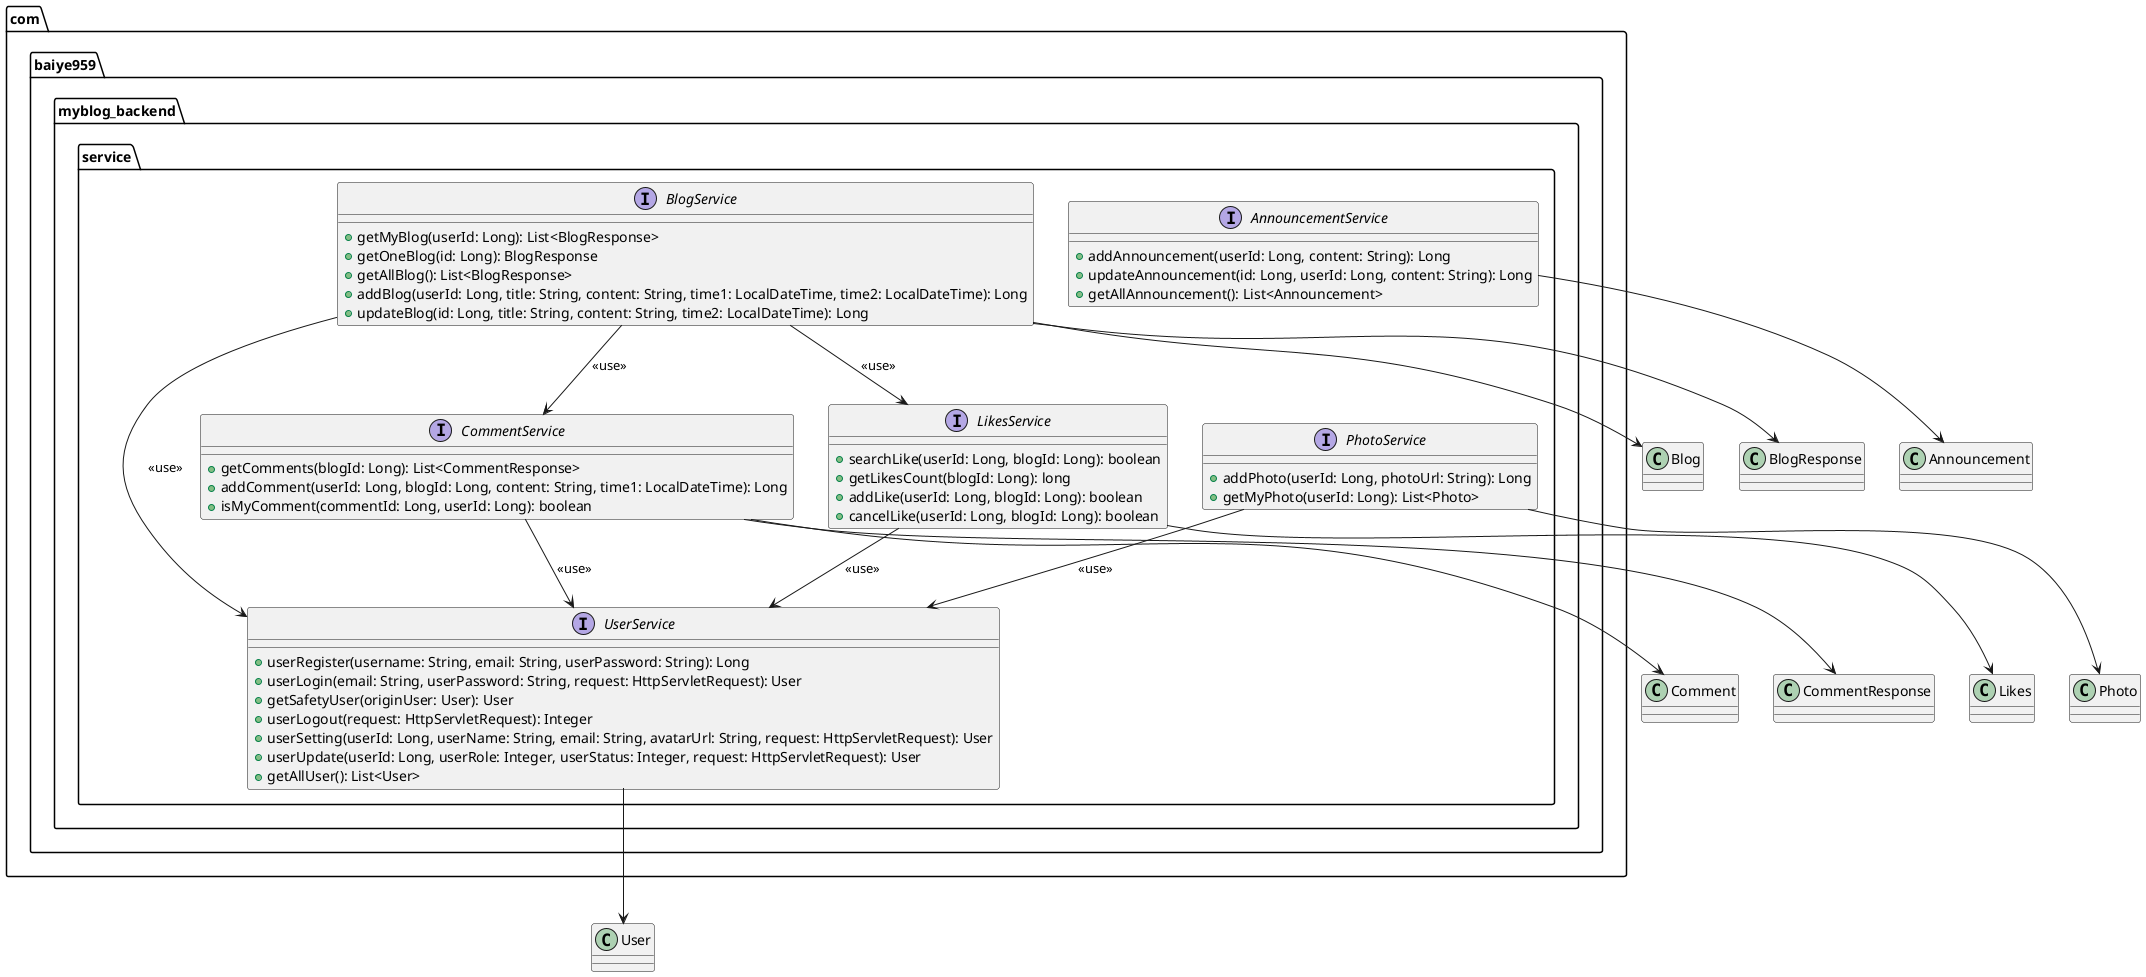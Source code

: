 @startuml

package "com.baiye959.myblog_backend.service" {

    interface AnnouncementService {
        +addAnnouncement(userId: Long, content: String): Long
        +updateAnnouncement(id: Long, userId: Long, content: String): Long
        +getAllAnnouncement(): List<Announcement>
    }

    interface BlogService {
        +getMyBlog(userId: Long): List<BlogResponse>
        +getOneBlog(id: Long): BlogResponse
        +getAllBlog(): List<BlogResponse>
        +addBlog(userId: Long, title: String, content: String, time1: LocalDateTime, time2: LocalDateTime): Long
        +updateBlog(id: Long, title: String, content: String, time2: LocalDateTime): Long
    }

    interface CommentService {
        +getComments(blogId: Long): List<CommentResponse>
        +addComment(userId: Long, blogId: Long, content: String, time1: LocalDateTime): Long
        +isMyComment(commentId: Long, userId: Long): boolean
    }

    interface LikesService {
        +searchLike(userId: Long, blogId: Long): boolean
        +getLikesCount(blogId: Long): long
        +addLike(userId: Long, blogId: Long): boolean
        +cancelLike(userId: Long, blogId: Long): boolean
    }

    interface PhotoService {
        +addPhoto(userId: Long, photoUrl: String): Long
        +getMyPhoto(userId: Long): List<Photo>
    }

    interface UserService {
        +userRegister(username: String, email: String, userPassword: String): Long
        +userLogin(email: String, userPassword: String, request: HttpServletRequest): User
        +getSafetyUser(originUser: User): User
        +userLogout(request: HttpServletRequest): Integer
        +userSetting(userId: Long, userName: String, email: String, avatarUrl: String, request: HttpServletRequest): User
        +userUpdate(userId: Long, userRole: Integer, userStatus: Integer, request: HttpServletRequest): User
        +getAllUser(): List<User>
    }

    BlogService --> CommentService: <<use>>
    BlogService --> LikesService: <<use>>
    BlogService --> UserService: <<use>>
    CommentService --> UserService: <<use>>
    LikesService --> UserService: <<use>>
    PhotoService --> UserService: <<use>>

}

AnnouncementService --> Announcement
BlogService --> Blog
BlogService --> BlogResponse
CommentService --> Comment
CommentService --> CommentResponse
LikesService --> Likes
PhotoService --> Photo
UserService --> User

@enduml